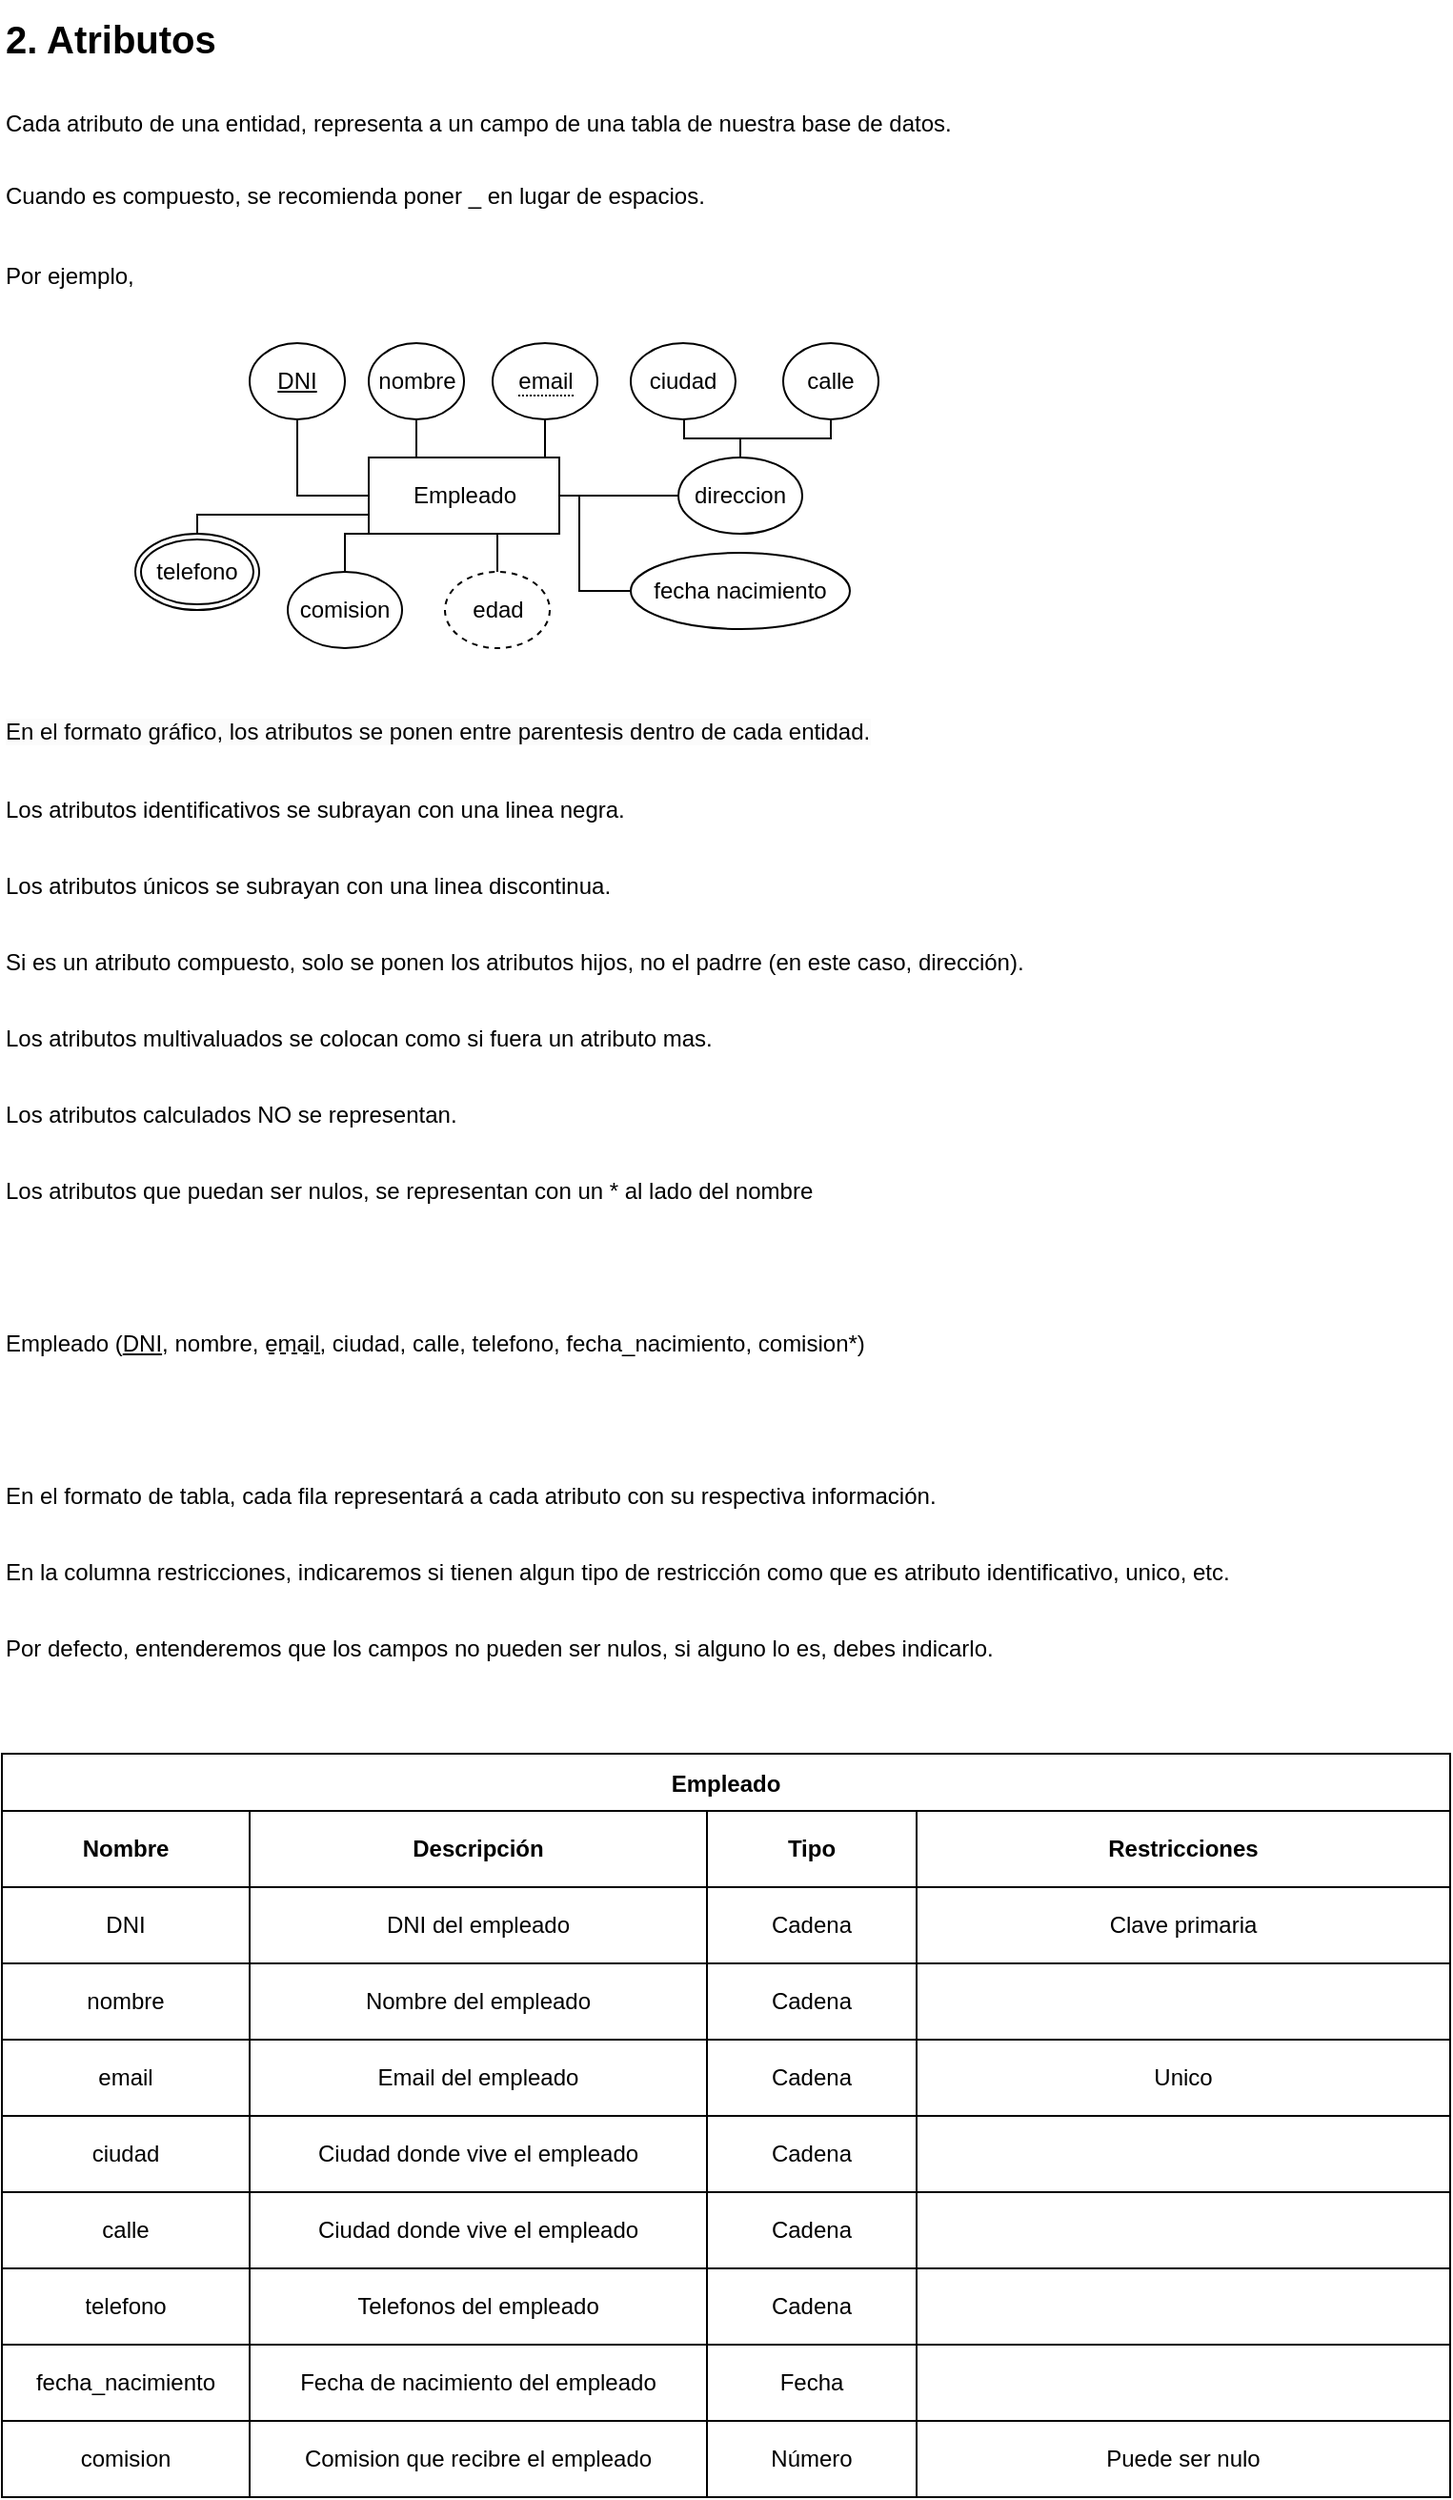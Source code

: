 <mxfile version="25.0.2">
  <diagram id="R2lEEEUBdFMjLlhIrx00" name="Page-1">
    <mxGraphModel dx="1572" dy="737" grid="1" gridSize="10" guides="1" tooltips="1" connect="1" arrows="1" fold="1" page="1" pageScale="1" pageWidth="850" pageHeight="1100" math="0" shadow="0" extFonts="Permanent Marker^https://fonts.googleapis.com/css?family=Permanent+Marker">
      <root>
        <mxCell id="0" />
        <mxCell id="1" parent="0" />
        <mxCell id="s3nd29a5EmQC4zKrDRYU-1" value="2. Atributos" style="text;html=1;align=left;verticalAlign=middle;resizable=0;points=[];autosize=1;strokeColor=none;fillColor=none;strokeWidth=0;fontSize=20;fontStyle=1" parent="1" vertex="1">
          <mxGeometry x="40" y="40" width="120" height="40" as="geometry" />
        </mxCell>
        <mxCell id="s3nd29a5EmQC4zKrDRYU-2" value="Cada atributo de una entidad, representa a un campo de una tabla de nuestra base de datos." style="text;html=1;align=left;verticalAlign=middle;resizable=0;points=[];autosize=1;strokeColor=none;fillColor=none;" parent="1" vertex="1">
          <mxGeometry x="40" y="90" width="520" height="30" as="geometry" />
        </mxCell>
        <mxCell id="s3nd29a5EmQC4zKrDRYU-3" value="Por ejemplo," style="text;html=1;align=left;verticalAlign=middle;resizable=0;points=[];autosize=1;strokeColor=none;fillColor=none;" parent="1" vertex="1">
          <mxGeometry x="40" y="170" width="90" height="30" as="geometry" />
        </mxCell>
        <mxCell id="s3nd29a5EmQC4zKrDRYU-4" value="&lt;span style=&quot;color: rgb(0, 0, 0); font-family: Helvetica; font-size: 12px; font-style: normal; font-variant-ligatures: normal; font-variant-caps: normal; font-weight: 400; letter-spacing: normal; orphans: 2; text-align: left; text-indent: 0px; text-transform: none; widows: 2; word-spacing: 0px; -webkit-text-stroke-width: 0px; white-space: nowrap; background-color: rgb(251, 251, 251); text-decoration-thickness: initial; text-decoration-style: initial; text-decoration-color: initial; display: inline !important; float: none;&quot;&gt;En el formato gráfico, los atributos se ponen entre parentesis dentro de cada entidad.&lt;/span&gt;" style="text;whiteSpace=wrap;html=1;" parent="1" vertex="1">
          <mxGeometry x="40" y="410" width="560" height="30" as="geometry" />
        </mxCell>
        <mxCell id="s3nd29a5EmQC4zKrDRYU-5" value="En el formato de tabla, cada fila representará a cada atributo con su respectiva información." style="text;html=1;align=left;verticalAlign=middle;resizable=0;points=[];autosize=1;strokeColor=none;fillColor=none;" parent="1" vertex="1">
          <mxGeometry x="40" y="810" width="510" height="30" as="geometry" />
        </mxCell>
        <mxCell id="s3nd29a5EmQC4zKrDRYU-7" value="Los atributos identificativos se subrayan con una linea negra." style="text;html=1;align=left;verticalAlign=middle;resizable=0;points=[];autosize=1;strokeColor=none;fillColor=none;" parent="1" vertex="1">
          <mxGeometry x="40" y="450" width="350" height="30" as="geometry" />
        </mxCell>
        <mxCell id="s3nd29a5EmQC4zKrDRYU-8" value="Los atributos únicos se subrayan con una linea discontinua." style="text;html=1;align=left;verticalAlign=middle;resizable=0;points=[];autosize=1;strokeColor=none;fillColor=none;" parent="1" vertex="1">
          <mxGeometry x="40" y="490" width="340" height="30" as="geometry" />
        </mxCell>
        <mxCell id="s3nd29a5EmQC4zKrDRYU-9" value="Empleado (&lt;u&gt;DNI&lt;/u&gt;, nombre, email, ciudad, calle, telefono, fecha_nacimiento, comision*)" style="text;html=1;align=left;verticalAlign=middle;resizable=0;points=[];autosize=1;strokeColor=none;fillColor=none;" parent="1" vertex="1">
          <mxGeometry x="40" y="730" width="470" height="30" as="geometry" />
        </mxCell>
        <mxCell id="s3nd29a5EmQC4zKrDRYU-84" style="edgeStyle=orthogonalEdgeStyle;rounded=0;orthogonalLoop=1;jettySize=auto;html=1;entryX=0.5;entryY=0;entryDx=0;entryDy=0;endArrow=none;endFill=0;" parent="1" source="s3nd29a5EmQC4zKrDRYU-11" target="s3nd29a5EmQC4zKrDRYU-33" edge="1">
          <mxGeometry relative="1" as="geometry">
            <Array as="points">
              <mxPoint x="143" y="310" />
            </Array>
          </mxGeometry>
        </mxCell>
        <mxCell id="s3nd29a5EmQC4zKrDRYU-86" style="edgeStyle=orthogonalEdgeStyle;rounded=0;orthogonalLoop=1;jettySize=auto;html=1;endArrow=none;endFill=0;" parent="1" source="s3nd29a5EmQC4zKrDRYU-11" edge="1">
          <mxGeometry relative="1" as="geometry">
            <mxPoint x="380" y="350" as="targetPoint" />
            <Array as="points">
              <mxPoint x="343" y="300" />
              <mxPoint x="343" y="350" />
            </Array>
          </mxGeometry>
        </mxCell>
        <mxCell id="s3nd29a5EmQC4zKrDRYU-11" value="Empleado" style="whiteSpace=wrap;html=1;align=center;" parent="1" vertex="1">
          <mxGeometry x="232.5" y="280" width="100" height="40" as="geometry" />
        </mxCell>
        <mxCell id="s3nd29a5EmQC4zKrDRYU-12" style="edgeStyle=orthogonalEdgeStyle;rounded=0;orthogonalLoop=1;jettySize=auto;html=1;endArrow=none;endFill=0;" parent="1" source="s3nd29a5EmQC4zKrDRYU-13" target="s3nd29a5EmQC4zKrDRYU-11" edge="1">
          <mxGeometry relative="1" as="geometry" />
        </mxCell>
        <mxCell id="s3nd29a5EmQC4zKrDRYU-13" value="nombre" style="ellipse;whiteSpace=wrap;html=1;align=center;" parent="1" vertex="1">
          <mxGeometry x="232.5" y="220" width="50" height="40" as="geometry" />
        </mxCell>
        <mxCell id="s3nd29a5EmQC4zKrDRYU-14" style="edgeStyle=orthogonalEdgeStyle;rounded=0;orthogonalLoop=1;jettySize=auto;html=1;entryX=0;entryY=0.5;entryDx=0;entryDy=0;endArrow=none;endFill=0;" parent="1" source="s3nd29a5EmQC4zKrDRYU-15" target="s3nd29a5EmQC4zKrDRYU-11" edge="1">
          <mxGeometry relative="1" as="geometry">
            <Array as="points">
              <mxPoint x="195.5" y="300" />
            </Array>
          </mxGeometry>
        </mxCell>
        <mxCell id="s3nd29a5EmQC4zKrDRYU-15" value="DNI" style="ellipse;whiteSpace=wrap;html=1;align=center;fontStyle=4;" parent="1" vertex="1">
          <mxGeometry x="170" y="220" width="50" height="40" as="geometry" />
        </mxCell>
        <mxCell id="s3nd29a5EmQC4zKrDRYU-18" value="&lt;span style=&quot;border-bottom: 1px dotted&quot;&gt;email&lt;/span&gt;" style="ellipse;whiteSpace=wrap;html=1;align=center;" parent="1" vertex="1">
          <mxGeometry x="297.5" y="220" width="55" height="40" as="geometry" />
        </mxCell>
        <mxCell id="s3nd29a5EmQC4zKrDRYU-19" style="edgeStyle=orthogonalEdgeStyle;rounded=0;orthogonalLoop=1;jettySize=auto;html=1;entryX=0.925;entryY=0;entryDx=0;entryDy=0;entryPerimeter=0;endArrow=none;endFill=0;" parent="1" source="s3nd29a5EmQC4zKrDRYU-18" target="s3nd29a5EmQC4zKrDRYU-11" edge="1">
          <mxGeometry relative="1" as="geometry" />
        </mxCell>
        <mxCell id="s3nd29a5EmQC4zKrDRYU-20" value="calle" style="ellipse;whiteSpace=wrap;html=1;align=center;" parent="1" vertex="1">
          <mxGeometry x="450" y="220" width="50" height="40" as="geometry" />
        </mxCell>
        <mxCell id="s3nd29a5EmQC4zKrDRYU-21" value="ciudad" style="ellipse;whiteSpace=wrap;html=1;align=center;" parent="1" vertex="1">
          <mxGeometry x="370" y="220" width="55" height="40" as="geometry" />
        </mxCell>
        <mxCell id="s3nd29a5EmQC4zKrDRYU-24" style="edgeStyle=orthogonalEdgeStyle;rounded=0;orthogonalLoop=1;jettySize=auto;html=1;entryX=1;entryY=0.5;entryDx=0;entryDy=0;strokeColor=default;endArrow=none;endFill=0;" parent="1" source="s3nd29a5EmQC4zKrDRYU-23" target="s3nd29a5EmQC4zKrDRYU-11" edge="1">
          <mxGeometry relative="1" as="geometry" />
        </mxCell>
        <mxCell id="XWQK6ShwTSYOowd6QdkT-1" value="" style="edgeStyle=orthogonalEdgeStyle;rounded=0;orthogonalLoop=1;jettySize=auto;html=1;endArrow=none;endFill=0;" parent="1" source="s3nd29a5EmQC4zKrDRYU-23" target="s3nd29a5EmQC4zKrDRYU-21" edge="1">
          <mxGeometry relative="1" as="geometry">
            <Array as="points">
              <mxPoint x="428" y="270" />
              <mxPoint x="398" y="270" />
            </Array>
          </mxGeometry>
        </mxCell>
        <mxCell id="XWQK6ShwTSYOowd6QdkT-2" style="edgeStyle=orthogonalEdgeStyle;rounded=0;orthogonalLoop=1;jettySize=auto;html=1;endArrow=none;endFill=0;" parent="1" source="s3nd29a5EmQC4zKrDRYU-23" target="s3nd29a5EmQC4zKrDRYU-20" edge="1">
          <mxGeometry relative="1" as="geometry">
            <Array as="points">
              <mxPoint x="428" y="270" />
              <mxPoint x="475" y="270" />
            </Array>
          </mxGeometry>
        </mxCell>
        <mxCell id="s3nd29a5EmQC4zKrDRYU-23" value="direccion" style="ellipse;whiteSpace=wrap;html=1;align=center;" parent="1" vertex="1">
          <mxGeometry x="395" y="280" width="65" height="40" as="geometry" />
        </mxCell>
        <mxCell id="s3nd29a5EmQC4zKrDRYU-33" value="telefono" style="ellipse;shape=doubleEllipse;margin=3;whiteSpace=wrap;html=1;align=center;" parent="1" vertex="1">
          <mxGeometry x="110" y="320" width="65" height="40" as="geometry" />
        </mxCell>
        <mxCell id="s3nd29a5EmQC4zKrDRYU-36" value="Si es un atributo compuesto, solo se ponen los atributos hijos, no el padrre (en este caso, dirección)." style="text;html=1;align=left;verticalAlign=middle;resizable=0;points=[];autosize=1;strokeColor=none;fillColor=none;" parent="1" vertex="1">
          <mxGeometry x="40" y="530" width="560" height="30" as="geometry" />
        </mxCell>
        <mxCell id="s3nd29a5EmQC4zKrDRYU-37" value="Los atributos multivaluados se colocan como si fuera un atributo mas." style="text;html=1;align=left;verticalAlign=middle;resizable=0;points=[];autosize=1;strokeColor=none;fillColor=none;" parent="1" vertex="1">
          <mxGeometry x="40" y="570" width="390" height="30" as="geometry" />
        </mxCell>
        <mxCell id="s3nd29a5EmQC4zKrDRYU-38" value="" style="endArrow=none;dashed=1;html=1;rounded=0;" parent="1" edge="1">
          <mxGeometry width="50" height="50" relative="1" as="geometry">
            <mxPoint x="180" y="750" as="sourcePoint" />
            <mxPoint x="210" y="750" as="targetPoint" />
          </mxGeometry>
        </mxCell>
        <mxCell id="s3nd29a5EmQC4zKrDRYU-40" value="Empleado" style="shape=table;startSize=30;container=1;collapsible=0;childLayout=tableLayout;fontStyle=1" parent="1" vertex="1">
          <mxGeometry x="40" y="960" width="760" height="390" as="geometry" />
        </mxCell>
        <mxCell id="s3nd29a5EmQC4zKrDRYU-41" value="" style="shape=tableRow;horizontal=0;startSize=0;swimlaneHead=0;swimlaneBody=0;strokeColor=inherit;top=0;left=0;bottom=0;right=0;collapsible=0;dropTarget=0;fillColor=none;points=[[0,0.5],[1,0.5]];portConstraint=eastwest;" parent="s3nd29a5EmQC4zKrDRYU-40" vertex="1">
          <mxGeometry y="30" width="760" height="40" as="geometry" />
        </mxCell>
        <mxCell id="s3nd29a5EmQC4zKrDRYU-42" value="&lt;b&gt;Nombre&lt;/b&gt;" style="shape=partialRectangle;html=1;whiteSpace=wrap;connectable=0;strokeColor=inherit;overflow=hidden;fillColor=none;top=0;left=0;bottom=0;right=0;pointerEvents=1;" parent="s3nd29a5EmQC4zKrDRYU-41" vertex="1">
          <mxGeometry width="130" height="40" as="geometry">
            <mxRectangle width="130" height="40" as="alternateBounds" />
          </mxGeometry>
        </mxCell>
        <mxCell id="s3nd29a5EmQC4zKrDRYU-43" value="&lt;b&gt;Descripción&lt;/b&gt;" style="shape=partialRectangle;html=1;whiteSpace=wrap;connectable=0;strokeColor=inherit;overflow=hidden;fillColor=none;top=0;left=0;bottom=0;right=0;pointerEvents=1;" parent="s3nd29a5EmQC4zKrDRYU-41" vertex="1">
          <mxGeometry x="130" width="240" height="40" as="geometry">
            <mxRectangle width="240" height="40" as="alternateBounds" />
          </mxGeometry>
        </mxCell>
        <mxCell id="s3nd29a5EmQC4zKrDRYU-44" value="&lt;b&gt;Tipo&lt;/b&gt;" style="shape=partialRectangle;html=1;whiteSpace=wrap;connectable=0;strokeColor=inherit;overflow=hidden;fillColor=none;top=0;left=0;bottom=0;right=0;pointerEvents=1;" parent="s3nd29a5EmQC4zKrDRYU-41" vertex="1">
          <mxGeometry x="370" width="110" height="40" as="geometry">
            <mxRectangle width="110" height="40" as="alternateBounds" />
          </mxGeometry>
        </mxCell>
        <mxCell id="s3nd29a5EmQC4zKrDRYU-45" value="&lt;b&gt;Restricciones&lt;/b&gt;" style="shape=partialRectangle;html=1;whiteSpace=wrap;connectable=0;strokeColor=inherit;overflow=hidden;fillColor=none;top=0;left=0;bottom=0;right=0;pointerEvents=1;" parent="s3nd29a5EmQC4zKrDRYU-41" vertex="1">
          <mxGeometry x="480" width="280" height="40" as="geometry">
            <mxRectangle width="280" height="40" as="alternateBounds" />
          </mxGeometry>
        </mxCell>
        <mxCell id="s3nd29a5EmQC4zKrDRYU-46" value="" style="shape=tableRow;horizontal=0;startSize=0;swimlaneHead=0;swimlaneBody=0;strokeColor=inherit;top=0;left=0;bottom=0;right=0;collapsible=0;dropTarget=0;fillColor=none;points=[[0,0.5],[1,0.5]];portConstraint=eastwest;" parent="s3nd29a5EmQC4zKrDRYU-40" vertex="1">
          <mxGeometry y="70" width="760" height="40" as="geometry" />
        </mxCell>
        <mxCell id="s3nd29a5EmQC4zKrDRYU-47" value="DNI" style="shape=partialRectangle;html=1;whiteSpace=wrap;connectable=0;strokeColor=inherit;overflow=hidden;fillColor=none;top=0;left=0;bottom=0;right=0;pointerEvents=1;" parent="s3nd29a5EmQC4zKrDRYU-46" vertex="1">
          <mxGeometry width="130" height="40" as="geometry">
            <mxRectangle width="130" height="40" as="alternateBounds" />
          </mxGeometry>
        </mxCell>
        <mxCell id="s3nd29a5EmQC4zKrDRYU-48" value="DNI del empleado" style="shape=partialRectangle;html=1;whiteSpace=wrap;connectable=0;strokeColor=inherit;overflow=hidden;fillColor=none;top=0;left=0;bottom=0;right=0;pointerEvents=1;" parent="s3nd29a5EmQC4zKrDRYU-46" vertex="1">
          <mxGeometry x="130" width="240" height="40" as="geometry">
            <mxRectangle width="240" height="40" as="alternateBounds" />
          </mxGeometry>
        </mxCell>
        <mxCell id="s3nd29a5EmQC4zKrDRYU-49" value="Cadena" style="shape=partialRectangle;html=1;whiteSpace=wrap;connectable=0;strokeColor=inherit;overflow=hidden;fillColor=none;top=0;left=0;bottom=0;right=0;pointerEvents=1;" parent="s3nd29a5EmQC4zKrDRYU-46" vertex="1">
          <mxGeometry x="370" width="110" height="40" as="geometry">
            <mxRectangle width="110" height="40" as="alternateBounds" />
          </mxGeometry>
        </mxCell>
        <mxCell id="s3nd29a5EmQC4zKrDRYU-50" value="Clave primaria" style="shape=partialRectangle;html=1;whiteSpace=wrap;connectable=0;strokeColor=inherit;overflow=hidden;fillColor=none;top=0;left=0;bottom=0;right=0;pointerEvents=1;" parent="s3nd29a5EmQC4zKrDRYU-46" vertex="1">
          <mxGeometry x="480" width="280" height="40" as="geometry">
            <mxRectangle width="280" height="40" as="alternateBounds" />
          </mxGeometry>
        </mxCell>
        <mxCell id="s3nd29a5EmQC4zKrDRYU-66" style="shape=tableRow;horizontal=0;startSize=0;swimlaneHead=0;swimlaneBody=0;strokeColor=inherit;top=0;left=0;bottom=0;right=0;collapsible=0;dropTarget=0;fillColor=none;points=[[0,0.5],[1,0.5]];portConstraint=eastwest;" parent="s3nd29a5EmQC4zKrDRYU-40" vertex="1">
          <mxGeometry y="110" width="760" height="40" as="geometry" />
        </mxCell>
        <mxCell id="s3nd29a5EmQC4zKrDRYU-67" value="nombre" style="shape=partialRectangle;html=1;whiteSpace=wrap;connectable=0;strokeColor=inherit;overflow=hidden;fillColor=none;top=0;left=0;bottom=0;right=0;pointerEvents=1;" parent="s3nd29a5EmQC4zKrDRYU-66" vertex="1">
          <mxGeometry width="130" height="40" as="geometry">
            <mxRectangle width="130" height="40" as="alternateBounds" />
          </mxGeometry>
        </mxCell>
        <mxCell id="s3nd29a5EmQC4zKrDRYU-68" value="Nombre del empleado" style="shape=partialRectangle;html=1;whiteSpace=wrap;connectable=0;strokeColor=inherit;overflow=hidden;fillColor=none;top=0;left=0;bottom=0;right=0;pointerEvents=1;" parent="s3nd29a5EmQC4zKrDRYU-66" vertex="1">
          <mxGeometry x="130" width="240" height="40" as="geometry">
            <mxRectangle width="240" height="40" as="alternateBounds" />
          </mxGeometry>
        </mxCell>
        <mxCell id="s3nd29a5EmQC4zKrDRYU-69" value="Cadena" style="shape=partialRectangle;html=1;whiteSpace=wrap;connectable=0;strokeColor=inherit;overflow=hidden;fillColor=none;top=0;left=0;bottom=0;right=0;pointerEvents=1;" parent="s3nd29a5EmQC4zKrDRYU-66" vertex="1">
          <mxGeometry x="370" width="110" height="40" as="geometry">
            <mxRectangle width="110" height="40" as="alternateBounds" />
          </mxGeometry>
        </mxCell>
        <mxCell id="s3nd29a5EmQC4zKrDRYU-70" style="shape=partialRectangle;html=1;whiteSpace=wrap;connectable=0;strokeColor=inherit;overflow=hidden;fillColor=none;top=0;left=0;bottom=0;right=0;pointerEvents=1;" parent="s3nd29a5EmQC4zKrDRYU-66" vertex="1">
          <mxGeometry x="480" width="280" height="40" as="geometry">
            <mxRectangle width="280" height="40" as="alternateBounds" />
          </mxGeometry>
        </mxCell>
        <mxCell id="s3nd29a5EmQC4zKrDRYU-61" style="shape=tableRow;horizontal=0;startSize=0;swimlaneHead=0;swimlaneBody=0;strokeColor=inherit;top=0;left=0;bottom=0;right=0;collapsible=0;dropTarget=0;fillColor=none;points=[[0,0.5],[1,0.5]];portConstraint=eastwest;" parent="s3nd29a5EmQC4zKrDRYU-40" vertex="1">
          <mxGeometry y="150" width="760" height="40" as="geometry" />
        </mxCell>
        <mxCell id="s3nd29a5EmQC4zKrDRYU-62" value="email" style="shape=partialRectangle;html=1;whiteSpace=wrap;connectable=0;strokeColor=inherit;overflow=hidden;fillColor=none;top=0;left=0;bottom=0;right=0;pointerEvents=1;" parent="s3nd29a5EmQC4zKrDRYU-61" vertex="1">
          <mxGeometry width="130" height="40" as="geometry">
            <mxRectangle width="130" height="40" as="alternateBounds" />
          </mxGeometry>
        </mxCell>
        <mxCell id="s3nd29a5EmQC4zKrDRYU-63" value="Email del empleado" style="shape=partialRectangle;html=1;whiteSpace=wrap;connectable=0;strokeColor=inherit;overflow=hidden;fillColor=none;top=0;left=0;bottom=0;right=0;pointerEvents=1;" parent="s3nd29a5EmQC4zKrDRYU-61" vertex="1">
          <mxGeometry x="130" width="240" height="40" as="geometry">
            <mxRectangle width="240" height="40" as="alternateBounds" />
          </mxGeometry>
        </mxCell>
        <mxCell id="s3nd29a5EmQC4zKrDRYU-64" value="Cadena" style="shape=partialRectangle;html=1;whiteSpace=wrap;connectable=0;strokeColor=inherit;overflow=hidden;fillColor=none;top=0;left=0;bottom=0;right=0;pointerEvents=1;" parent="s3nd29a5EmQC4zKrDRYU-61" vertex="1">
          <mxGeometry x="370" width="110" height="40" as="geometry">
            <mxRectangle width="110" height="40" as="alternateBounds" />
          </mxGeometry>
        </mxCell>
        <mxCell id="s3nd29a5EmQC4zKrDRYU-65" value="Unico" style="shape=partialRectangle;html=1;whiteSpace=wrap;connectable=0;strokeColor=inherit;overflow=hidden;fillColor=none;top=0;left=0;bottom=0;right=0;pointerEvents=1;" parent="s3nd29a5EmQC4zKrDRYU-61" vertex="1">
          <mxGeometry x="480" width="280" height="40" as="geometry">
            <mxRectangle width="280" height="40" as="alternateBounds" />
          </mxGeometry>
        </mxCell>
        <mxCell id="s3nd29a5EmQC4zKrDRYU-56" style="shape=tableRow;horizontal=0;startSize=0;swimlaneHead=0;swimlaneBody=0;strokeColor=inherit;top=0;left=0;bottom=0;right=0;collapsible=0;dropTarget=0;fillColor=none;points=[[0,0.5],[1,0.5]];portConstraint=eastwest;" parent="s3nd29a5EmQC4zKrDRYU-40" vertex="1">
          <mxGeometry y="190" width="760" height="40" as="geometry" />
        </mxCell>
        <mxCell id="s3nd29a5EmQC4zKrDRYU-57" value="ciudad" style="shape=partialRectangle;html=1;whiteSpace=wrap;connectable=0;strokeColor=inherit;overflow=hidden;fillColor=none;top=0;left=0;bottom=0;right=0;pointerEvents=1;" parent="s3nd29a5EmQC4zKrDRYU-56" vertex="1">
          <mxGeometry width="130" height="40" as="geometry">
            <mxRectangle width="130" height="40" as="alternateBounds" />
          </mxGeometry>
        </mxCell>
        <mxCell id="s3nd29a5EmQC4zKrDRYU-58" value="Ciudad donde vive el empleado" style="shape=partialRectangle;html=1;whiteSpace=wrap;connectable=0;strokeColor=inherit;overflow=hidden;fillColor=none;top=0;left=0;bottom=0;right=0;pointerEvents=1;" parent="s3nd29a5EmQC4zKrDRYU-56" vertex="1">
          <mxGeometry x="130" width="240" height="40" as="geometry">
            <mxRectangle width="240" height="40" as="alternateBounds" />
          </mxGeometry>
        </mxCell>
        <mxCell id="s3nd29a5EmQC4zKrDRYU-59" value="Cadena" style="shape=partialRectangle;html=1;whiteSpace=wrap;connectable=0;strokeColor=inherit;overflow=hidden;fillColor=none;top=0;left=0;bottom=0;right=0;pointerEvents=1;" parent="s3nd29a5EmQC4zKrDRYU-56" vertex="1">
          <mxGeometry x="370" width="110" height="40" as="geometry">
            <mxRectangle width="110" height="40" as="alternateBounds" />
          </mxGeometry>
        </mxCell>
        <mxCell id="s3nd29a5EmQC4zKrDRYU-60" style="shape=partialRectangle;html=1;whiteSpace=wrap;connectable=0;strokeColor=inherit;overflow=hidden;fillColor=none;top=0;left=0;bottom=0;right=0;pointerEvents=1;" parent="s3nd29a5EmQC4zKrDRYU-56" vertex="1">
          <mxGeometry x="480" width="280" height="40" as="geometry">
            <mxRectangle width="280" height="40" as="alternateBounds" />
          </mxGeometry>
        </mxCell>
        <mxCell id="s3nd29a5EmQC4zKrDRYU-51" style="shape=tableRow;horizontal=0;startSize=0;swimlaneHead=0;swimlaneBody=0;strokeColor=inherit;top=0;left=0;bottom=0;right=0;collapsible=0;dropTarget=0;fillColor=none;points=[[0,0.5],[1,0.5]];portConstraint=eastwest;" parent="s3nd29a5EmQC4zKrDRYU-40" vertex="1">
          <mxGeometry y="230" width="760" height="40" as="geometry" />
        </mxCell>
        <mxCell id="s3nd29a5EmQC4zKrDRYU-52" value="calle" style="shape=partialRectangle;html=1;whiteSpace=wrap;connectable=0;strokeColor=inherit;overflow=hidden;fillColor=none;top=0;left=0;bottom=0;right=0;pointerEvents=1;" parent="s3nd29a5EmQC4zKrDRYU-51" vertex="1">
          <mxGeometry width="130" height="40" as="geometry">
            <mxRectangle width="130" height="40" as="alternateBounds" />
          </mxGeometry>
        </mxCell>
        <mxCell id="s3nd29a5EmQC4zKrDRYU-53" value="Ciudad donde vive el empleado" style="shape=partialRectangle;html=1;whiteSpace=wrap;connectable=0;strokeColor=inherit;overflow=hidden;fillColor=none;top=0;left=0;bottom=0;right=0;pointerEvents=1;" parent="s3nd29a5EmQC4zKrDRYU-51" vertex="1">
          <mxGeometry x="130" width="240" height="40" as="geometry">
            <mxRectangle width="240" height="40" as="alternateBounds" />
          </mxGeometry>
        </mxCell>
        <mxCell id="s3nd29a5EmQC4zKrDRYU-54" value="Cadena" style="shape=partialRectangle;html=1;whiteSpace=wrap;connectable=0;strokeColor=inherit;overflow=hidden;fillColor=none;top=0;left=0;bottom=0;right=0;pointerEvents=1;" parent="s3nd29a5EmQC4zKrDRYU-51" vertex="1">
          <mxGeometry x="370" width="110" height="40" as="geometry">
            <mxRectangle width="110" height="40" as="alternateBounds" />
          </mxGeometry>
        </mxCell>
        <mxCell id="s3nd29a5EmQC4zKrDRYU-55" style="shape=partialRectangle;html=1;whiteSpace=wrap;connectable=0;strokeColor=inherit;overflow=hidden;fillColor=none;top=0;left=0;bottom=0;right=0;pointerEvents=1;" parent="s3nd29a5EmQC4zKrDRYU-51" vertex="1">
          <mxGeometry x="480" width="280" height="40" as="geometry">
            <mxRectangle width="280" height="40" as="alternateBounds" />
          </mxGeometry>
        </mxCell>
        <mxCell id="s3nd29a5EmQC4zKrDRYU-76" style="shape=tableRow;horizontal=0;startSize=0;swimlaneHead=0;swimlaneBody=0;strokeColor=inherit;top=0;left=0;bottom=0;right=0;collapsible=0;dropTarget=0;fillColor=none;points=[[0,0.5],[1,0.5]];portConstraint=eastwest;" parent="s3nd29a5EmQC4zKrDRYU-40" vertex="1">
          <mxGeometry y="270" width="760" height="40" as="geometry" />
        </mxCell>
        <mxCell id="s3nd29a5EmQC4zKrDRYU-77" value="telefono" style="shape=partialRectangle;html=1;whiteSpace=wrap;connectable=0;strokeColor=inherit;overflow=hidden;fillColor=none;top=0;left=0;bottom=0;right=0;pointerEvents=1;" parent="s3nd29a5EmQC4zKrDRYU-76" vertex="1">
          <mxGeometry width="130" height="40" as="geometry">
            <mxRectangle width="130" height="40" as="alternateBounds" />
          </mxGeometry>
        </mxCell>
        <mxCell id="s3nd29a5EmQC4zKrDRYU-78" value="Telefono&lt;span style=&quot;background-color: initial;&quot;&gt;s del empleado&lt;/span&gt;" style="shape=partialRectangle;html=1;whiteSpace=wrap;connectable=0;strokeColor=inherit;overflow=hidden;fillColor=none;top=0;left=0;bottom=0;right=0;pointerEvents=1;" parent="s3nd29a5EmQC4zKrDRYU-76" vertex="1">
          <mxGeometry x="130" width="240" height="40" as="geometry">
            <mxRectangle width="240" height="40" as="alternateBounds" />
          </mxGeometry>
        </mxCell>
        <mxCell id="s3nd29a5EmQC4zKrDRYU-79" value="Cadena" style="shape=partialRectangle;html=1;whiteSpace=wrap;connectable=0;strokeColor=inherit;overflow=hidden;fillColor=none;top=0;left=0;bottom=0;right=0;pointerEvents=1;" parent="s3nd29a5EmQC4zKrDRYU-76" vertex="1">
          <mxGeometry x="370" width="110" height="40" as="geometry">
            <mxRectangle width="110" height="40" as="alternateBounds" />
          </mxGeometry>
        </mxCell>
        <mxCell id="s3nd29a5EmQC4zKrDRYU-80" style="shape=partialRectangle;html=1;whiteSpace=wrap;connectable=0;strokeColor=inherit;overflow=hidden;fillColor=none;top=0;left=0;bottom=0;right=0;pointerEvents=1;" parent="s3nd29a5EmQC4zKrDRYU-76" vertex="1">
          <mxGeometry x="480" width="280" height="40" as="geometry">
            <mxRectangle width="280" height="40" as="alternateBounds" />
          </mxGeometry>
        </mxCell>
        <mxCell id="s3nd29a5EmQC4zKrDRYU-89" style="shape=tableRow;horizontal=0;startSize=0;swimlaneHead=0;swimlaneBody=0;strokeColor=inherit;top=0;left=0;bottom=0;right=0;collapsible=0;dropTarget=0;fillColor=none;points=[[0,0.5],[1,0.5]];portConstraint=eastwest;" parent="s3nd29a5EmQC4zKrDRYU-40" vertex="1">
          <mxGeometry y="310" width="760" height="40" as="geometry" />
        </mxCell>
        <mxCell id="s3nd29a5EmQC4zKrDRYU-90" value="fecha_nacimiento" style="shape=partialRectangle;html=1;whiteSpace=wrap;connectable=0;strokeColor=inherit;overflow=hidden;fillColor=none;top=0;left=0;bottom=0;right=0;pointerEvents=1;" parent="s3nd29a5EmQC4zKrDRYU-89" vertex="1">
          <mxGeometry width="130" height="40" as="geometry">
            <mxRectangle width="130" height="40" as="alternateBounds" />
          </mxGeometry>
        </mxCell>
        <mxCell id="s3nd29a5EmQC4zKrDRYU-91" value="Fecha de nacimiento del empleado" style="shape=partialRectangle;html=1;whiteSpace=wrap;connectable=0;strokeColor=inherit;overflow=hidden;fillColor=none;top=0;left=0;bottom=0;right=0;pointerEvents=1;" parent="s3nd29a5EmQC4zKrDRYU-89" vertex="1">
          <mxGeometry x="130" width="240" height="40" as="geometry">
            <mxRectangle width="240" height="40" as="alternateBounds" />
          </mxGeometry>
        </mxCell>
        <mxCell id="s3nd29a5EmQC4zKrDRYU-92" value="Fecha" style="shape=partialRectangle;html=1;whiteSpace=wrap;connectable=0;strokeColor=inherit;overflow=hidden;fillColor=none;top=0;left=0;bottom=0;right=0;pointerEvents=1;" parent="s3nd29a5EmQC4zKrDRYU-89" vertex="1">
          <mxGeometry x="370" width="110" height="40" as="geometry">
            <mxRectangle width="110" height="40" as="alternateBounds" />
          </mxGeometry>
        </mxCell>
        <mxCell id="s3nd29a5EmQC4zKrDRYU-93" style="shape=partialRectangle;html=1;whiteSpace=wrap;connectable=0;strokeColor=inherit;overflow=hidden;fillColor=none;top=0;left=0;bottom=0;right=0;pointerEvents=1;" parent="s3nd29a5EmQC4zKrDRYU-89" vertex="1">
          <mxGeometry x="480" width="280" height="40" as="geometry">
            <mxRectangle width="280" height="40" as="alternateBounds" />
          </mxGeometry>
        </mxCell>
        <mxCell id="-I_kCB_BS7UhtBWXC5X2-6" style="shape=tableRow;horizontal=0;startSize=0;swimlaneHead=0;swimlaneBody=0;strokeColor=inherit;top=0;left=0;bottom=0;right=0;collapsible=0;dropTarget=0;fillColor=none;points=[[0,0.5],[1,0.5]];portConstraint=eastwest;" vertex="1" parent="s3nd29a5EmQC4zKrDRYU-40">
          <mxGeometry y="350" width="760" height="40" as="geometry" />
        </mxCell>
        <mxCell id="-I_kCB_BS7UhtBWXC5X2-7" value="comision" style="shape=partialRectangle;html=1;whiteSpace=wrap;connectable=0;strokeColor=inherit;overflow=hidden;fillColor=none;top=0;left=0;bottom=0;right=0;pointerEvents=1;" vertex="1" parent="-I_kCB_BS7UhtBWXC5X2-6">
          <mxGeometry width="130" height="40" as="geometry">
            <mxRectangle width="130" height="40" as="alternateBounds" />
          </mxGeometry>
        </mxCell>
        <mxCell id="-I_kCB_BS7UhtBWXC5X2-8" value="Comision que recibre el empleado" style="shape=partialRectangle;html=1;whiteSpace=wrap;connectable=0;strokeColor=inherit;overflow=hidden;fillColor=none;top=0;left=0;bottom=0;right=0;pointerEvents=1;" vertex="1" parent="-I_kCB_BS7UhtBWXC5X2-6">
          <mxGeometry x="130" width="240" height="40" as="geometry">
            <mxRectangle width="240" height="40" as="alternateBounds" />
          </mxGeometry>
        </mxCell>
        <mxCell id="-I_kCB_BS7UhtBWXC5X2-9" value="Número" style="shape=partialRectangle;html=1;whiteSpace=wrap;connectable=0;strokeColor=inherit;overflow=hidden;fillColor=none;top=0;left=0;bottom=0;right=0;pointerEvents=1;" vertex="1" parent="-I_kCB_BS7UhtBWXC5X2-6">
          <mxGeometry x="370" width="110" height="40" as="geometry">
            <mxRectangle width="110" height="40" as="alternateBounds" />
          </mxGeometry>
        </mxCell>
        <mxCell id="-I_kCB_BS7UhtBWXC5X2-10" value="Puede ser nulo" style="shape=partialRectangle;html=1;whiteSpace=wrap;connectable=0;strokeColor=inherit;overflow=hidden;fillColor=none;top=0;left=0;bottom=0;right=0;pointerEvents=1;" vertex="1" parent="-I_kCB_BS7UhtBWXC5X2-6">
          <mxGeometry x="480" width="280" height="40" as="geometry">
            <mxRectangle width="280" height="40" as="alternateBounds" />
          </mxGeometry>
        </mxCell>
        <mxCell id="s3nd29a5EmQC4zKrDRYU-81" value="En la columna restricciones, indicaremos si tienen algun tipo de restricción como que es atributo identificativo, unico, etc." style="text;html=1;align=left;verticalAlign=middle;resizable=0;points=[];autosize=1;strokeColor=none;fillColor=none;" parent="1" vertex="1">
          <mxGeometry x="40" y="850" width="670" height="30" as="geometry" />
        </mxCell>
        <mxCell id="s3nd29a5EmQC4zKrDRYU-82" value="fecha nacimiento" style="ellipse;whiteSpace=wrap;html=1;align=center;" parent="1" vertex="1">
          <mxGeometry x="370" y="330" width="115" height="40" as="geometry" />
        </mxCell>
        <mxCell id="s3nd29a5EmQC4zKrDRYU-83" value="edad" style="ellipse;whiteSpace=wrap;html=1;align=center;dashed=1;" parent="1" vertex="1">
          <mxGeometry x="272.5" y="340" width="55" height="40" as="geometry" />
        </mxCell>
        <mxCell id="s3nd29a5EmQC4zKrDRYU-87" style="edgeStyle=orthogonalEdgeStyle;rounded=0;orthogonalLoop=1;jettySize=auto;html=1;entryX=0.675;entryY=1;entryDx=0;entryDy=0;entryPerimeter=0;endArrow=none;endFill=0;" parent="1" source="s3nd29a5EmQC4zKrDRYU-83" target="s3nd29a5EmQC4zKrDRYU-11" edge="1">
          <mxGeometry relative="1" as="geometry" />
        </mxCell>
        <mxCell id="s3nd29a5EmQC4zKrDRYU-88" value="Los atributos calculados NO se representan." style="text;html=1;align=left;verticalAlign=middle;resizable=0;points=[];autosize=1;strokeColor=none;fillColor=none;" parent="1" vertex="1">
          <mxGeometry x="40" y="610" width="260" height="30" as="geometry" />
        </mxCell>
        <mxCell id="XWQK6ShwTSYOowd6QdkT-4" value="Cuando es compuesto, se recomienda poner _ en lugar de espacios." style="text;html=1;align=left;verticalAlign=middle;resizable=0;points=[];autosize=1;strokeColor=none;fillColor=none;" parent="1" vertex="1">
          <mxGeometry x="40" y="128" width="390" height="30" as="geometry" />
        </mxCell>
        <mxCell id="USTBpz1MvVWj63eWiPw7-1" value="Por defecto, entenderemos que los campos no pueden ser nulos, si alguno lo es, debes indicarlo." style="text;html=1;align=left;verticalAlign=middle;resizable=0;points=[];autosize=1;strokeColor=none;fillColor=none;" parent="1" vertex="1">
          <mxGeometry x="40" y="890" width="540" height="30" as="geometry" />
        </mxCell>
        <mxCell id="-I_kCB_BS7UhtBWXC5X2-2" value="&lt;span style=&quot;&quot;&gt;Los atributos que puedan ser nulos, se representan con un * al lado del nombre&lt;/span&gt;" style="text;html=1;align=left;verticalAlign=middle;resizable=0;points=[];autosize=1;strokeColor=none;fillColor=none;" vertex="1" parent="1">
          <mxGeometry x="40" y="650" width="450" height="30" as="geometry" />
        </mxCell>
        <mxCell id="-I_kCB_BS7UhtBWXC5X2-4" value="comision" style="ellipse;whiteSpace=wrap;html=1;align=center;" vertex="1" parent="1">
          <mxGeometry x="190" y="340" width="60" height="40" as="geometry" />
        </mxCell>
        <mxCell id="-I_kCB_BS7UhtBWXC5X2-5" style="edgeStyle=orthogonalEdgeStyle;rounded=0;orthogonalLoop=1;jettySize=auto;html=1;entryX=0.138;entryY=1.022;entryDx=0;entryDy=0;entryPerimeter=0;endArrow=none;endFill=0;" edge="1" parent="1" source="-I_kCB_BS7UhtBWXC5X2-4" target="s3nd29a5EmQC4zKrDRYU-11">
          <mxGeometry relative="1" as="geometry" />
        </mxCell>
      </root>
    </mxGraphModel>
  </diagram>
</mxfile>
